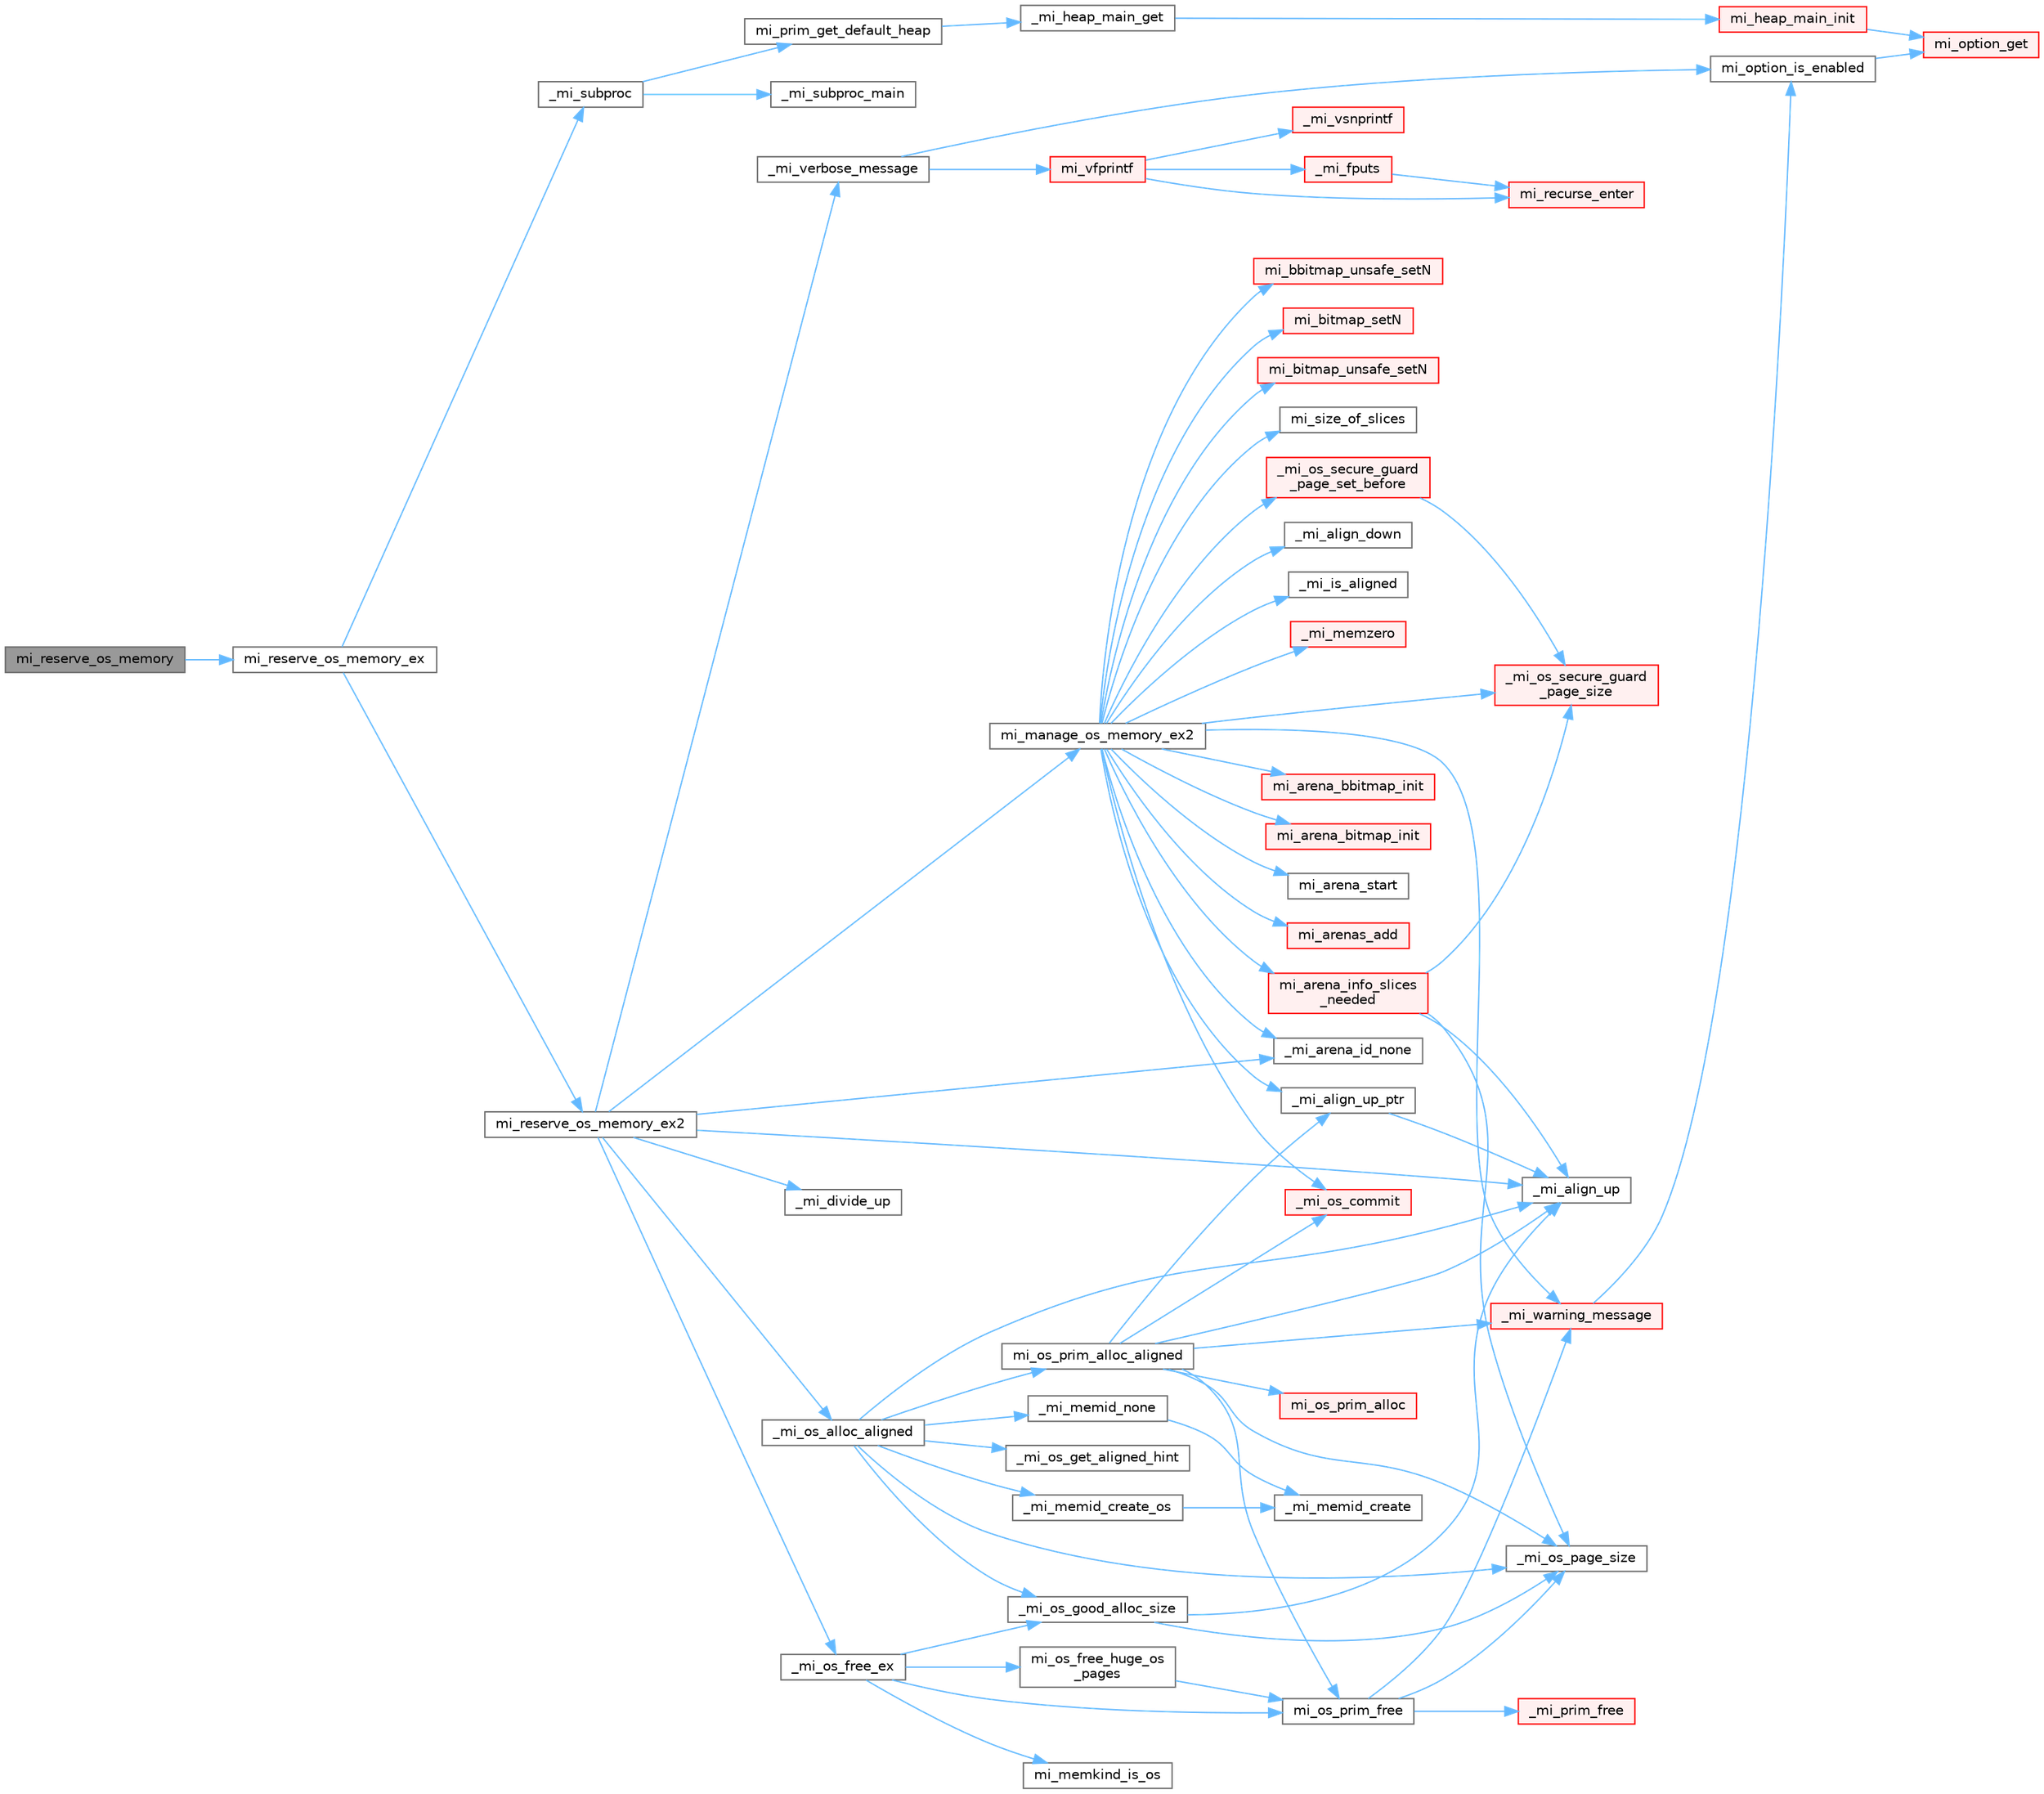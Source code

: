 digraph "mi_reserve_os_memory"
{
 // LATEX_PDF_SIZE
  bgcolor="transparent";
  edge [fontname=Helvetica,fontsize=10,labelfontname=Helvetica,labelfontsize=10];
  node [fontname=Helvetica,fontsize=10,shape=box,height=0.2,width=0.4];
  rankdir="LR";
  Node1 [id="Node000001",label="mi_reserve_os_memory",height=0.2,width=0.4,color="gray40", fillcolor="grey60", style="filled", fontcolor="black",tooltip=" "];
  Node1 -> Node2 [id="edge1_Node000001_Node000002",color="steelblue1",style="solid",tooltip=" "];
  Node2 [id="Node000002",label="mi_reserve_os_memory_ex",height=0.2,width=0.4,color="grey40", fillcolor="white", style="filled",URL="$group__extended.html#ga32f519797fd9a81acb4f52d36e6d751b",tooltip="Reserve OS memory to be managed in an arena."];
  Node2 -> Node3 [id="edge2_Node000002_Node000003",color="steelblue1",style="solid",tooltip=" "];
  Node3 [id="Node000003",label="_mi_subproc",height=0.2,width=0.4,color="grey40", fillcolor="white", style="filled",URL="$_e_a_s_t_l_2packages_2mimalloc_2src_2init_8c.html#ad7ba0b811f08490a3e64e9a7b3a03486",tooltip=" "];
  Node3 -> Node4 [id="edge3_Node000003_Node000004",color="steelblue1",style="solid",tooltip=" "];
  Node4 [id="Node000004",label="_mi_subproc_main",height=0.2,width=0.4,color="grey40", fillcolor="white", style="filled",URL="$_e_a_s_t_l_2packages_2mimalloc_2src_2init_8c.html#ab41c4f33f8195e6f62d943dc4d0a8d8a",tooltip=" "];
  Node3 -> Node5 [id="edge4_Node000003_Node000005",color="steelblue1",style="solid",tooltip=" "];
  Node5 [id="Node000005",label="mi_prim_get_default_heap",height=0.2,width=0.4,color="grey40", fillcolor="white", style="filled",URL="$prim_8h.html#a986e62564728229db3ccecbd6e97fd98",tooltip=" "];
  Node5 -> Node6 [id="edge5_Node000005_Node000006",color="steelblue1",style="solid",tooltip=" "];
  Node6 [id="Node000006",label="_mi_heap_main_get",height=0.2,width=0.4,color="grey40", fillcolor="white", style="filled",URL="$_e_a_s_t_l_2packages_2mimalloc_2src_2init_8c.html#a1feeb4148fb048caf23361152895a55c",tooltip=" "];
  Node6 -> Node7 [id="edge6_Node000006_Node000007",color="steelblue1",style="solid",tooltip=" "];
  Node7 [id="Node000007",label="mi_heap_main_init",height=0.2,width=0.4,color="red", fillcolor="#FFF0F0", style="filled",URL="$_e_a_s_t_l_2packages_2mimalloc_2src_2init_8c.html#a5d8b12ae7942ecf3eb4e8ffd313a263a",tooltip=" "];
  Node7 -> Node24 [id="edge7_Node000007_Node000024",color="steelblue1",style="solid",tooltip=" "];
  Node24 [id="Node000024",label="mi_option_get",height=0.2,width=0.4,color="red", fillcolor="#FFF0F0", style="filled",URL="$group__options.html#ga7e8af195cc81d3fa64ccf2662caa565a",tooltip=" "];
  Node2 -> Node69 [id="edge8_Node000002_Node000069",color="steelblue1",style="solid",tooltip=" "];
  Node69 [id="Node000069",label="mi_reserve_os_memory_ex2",height=0.2,width=0.4,color="grey40", fillcolor="white", style="filled",URL="$arena_8c.html#a6ed62ef4f6919a09b80aab57d79e4304",tooltip=" "];
  Node69 -> Node70 [id="edge9_Node000069_Node000070",color="steelblue1",style="solid",tooltip=" "];
  Node70 [id="Node000070",label="_mi_align_up",height=0.2,width=0.4,color="grey40", fillcolor="white", style="filled",URL="$_e_a_s_t_l_2packages_2mimalloc_2include_2mimalloc_2internal_8h.html#a7f35944d44d8a16365072023dd19e0da",tooltip=" "];
  Node69 -> Node71 [id="edge10_Node000069_Node000071",color="steelblue1",style="solid",tooltip=" "];
  Node71 [id="Node000071",label="_mi_arena_id_none",height=0.2,width=0.4,color="grey40", fillcolor="white", style="filled",URL="$arena_8c.html#a3f182e53b3afc059fe50cb4ad6756dc1",tooltip=" "];
  Node69 -> Node72 [id="edge11_Node000069_Node000072",color="steelblue1",style="solid",tooltip=" "];
  Node72 [id="Node000072",label="_mi_divide_up",height=0.2,width=0.4,color="grey40", fillcolor="white", style="filled",URL="$_e_a_s_t_l_2packages_2mimalloc_2include_2mimalloc_2internal_8h.html#a693e5b64e9a4644c716974dda2395edc",tooltip=" "];
  Node69 -> Node73 [id="edge12_Node000069_Node000073",color="steelblue1",style="solid",tooltip=" "];
  Node73 [id="Node000073",label="_mi_os_alloc_aligned",height=0.2,width=0.4,color="grey40", fillcolor="white", style="filled",URL="$os_8c.html#afce7c8636aa29141d98edb847cd6f859",tooltip=" "];
  Node73 -> Node70 [id="edge13_Node000073_Node000070",color="steelblue1",style="solid",tooltip=" "];
  Node73 -> Node74 [id="edge14_Node000073_Node000074",color="steelblue1",style="solid",tooltip=" "];
  Node74 [id="Node000074",label="_mi_memid_create_os",height=0.2,width=0.4,color="grey40", fillcolor="white", style="filled",URL="$_e_a_s_t_l_2packages_2mimalloc_2include_2mimalloc_2internal_8h.html#a09383ef9229fc236d59aadf1acc9268c",tooltip=" "];
  Node74 -> Node66 [id="edge15_Node000074_Node000066",color="steelblue1",style="solid",tooltip=" "];
  Node66 [id="Node000066",label="_mi_memid_create",height=0.2,width=0.4,color="grey40", fillcolor="white", style="filled",URL="$_e_a_s_t_l_2packages_2mimalloc_2include_2mimalloc_2internal_8h.html#a666352100ead3b22c4cd8ac803b1b1f8",tooltip=" "];
  Node73 -> Node75 [id="edge16_Node000073_Node000075",color="steelblue1",style="solid",tooltip=" "];
  Node75 [id="Node000075",label="_mi_memid_none",height=0.2,width=0.4,color="grey40", fillcolor="white", style="filled",URL="$_e_a_s_t_l_2packages_2mimalloc_2include_2mimalloc_2internal_8h.html#a130091d8591ac82c587dace216eca4d2",tooltip=" "];
  Node75 -> Node66 [id="edge17_Node000075_Node000066",color="steelblue1",style="solid",tooltip=" "];
  Node73 -> Node76 [id="edge18_Node000073_Node000076",color="steelblue1",style="solid",tooltip=" "];
  Node76 [id="Node000076",label="_mi_os_get_aligned_hint",height=0.2,width=0.4,color="grey40", fillcolor="white", style="filled",URL="$os_8c.html#a91db0c766bc3be65860971d827244f70",tooltip=" "];
  Node73 -> Node77 [id="edge19_Node000073_Node000077",color="steelblue1",style="solid",tooltip=" "];
  Node77 [id="Node000077",label="_mi_os_good_alloc_size",height=0.2,width=0.4,color="grey40", fillcolor="white", style="filled",URL="$os_8c.html#aa30b56bf7b30da1c4f35323cfccce4f1",tooltip=" "];
  Node77 -> Node70 [id="edge20_Node000077_Node000070",color="steelblue1",style="solid",tooltip=" "];
  Node77 -> Node78 [id="edge21_Node000077_Node000078",color="steelblue1",style="solid",tooltip=" "];
  Node78 [id="Node000078",label="_mi_os_page_size",height=0.2,width=0.4,color="grey40", fillcolor="white", style="filled",URL="$os_8c.html#a723e4c95209d4c6282b53317473e83d5",tooltip=" "];
  Node73 -> Node78 [id="edge22_Node000073_Node000078",color="steelblue1",style="solid",tooltip=" "];
  Node73 -> Node79 [id="edge23_Node000073_Node000079",color="steelblue1",style="solid",tooltip=" "];
  Node79 [id="Node000079",label="mi_os_prim_alloc_aligned",height=0.2,width=0.4,color="grey40", fillcolor="white", style="filled",URL="$os_8c.html#a661fb4f8ebc2ec073a2652b6eb21698b",tooltip=" "];
  Node79 -> Node70 [id="edge24_Node000079_Node000070",color="steelblue1",style="solid",tooltip=" "];
  Node79 -> Node80 [id="edge25_Node000079_Node000080",color="steelblue1",style="solid",tooltip=" "];
  Node80 [id="Node000080",label="_mi_align_up_ptr",height=0.2,width=0.4,color="grey40", fillcolor="white", style="filled",URL="$_e_a_s_t_l_2packages_2mimalloc_2include_2mimalloc_2internal_8h.html#ac76001cb6de6586632eb7fb6c1795a77",tooltip=" "];
  Node80 -> Node70 [id="edge26_Node000080_Node000070",color="steelblue1",style="solid",tooltip=" "];
  Node79 -> Node81 [id="edge27_Node000079_Node000081",color="steelblue1",style="solid",tooltip=" "];
  Node81 [id="Node000081",label="_mi_os_commit",height=0.2,width=0.4,color="red", fillcolor="#FFF0F0", style="filled",URL="$os_8c.html#acef931ae1be3c3ddb6ee125a8267a84e",tooltip=" "];
  Node79 -> Node78 [id="edge28_Node000079_Node000078",color="steelblue1",style="solid",tooltip=" "];
  Node79 -> Node22 [id="edge29_Node000079_Node000022",color="steelblue1",style="solid",tooltip=" "];
  Node22 [id="Node000022",label="_mi_warning_message",height=0.2,width=0.4,color="red", fillcolor="#FFF0F0", style="filled",URL="$options_8c.html#ac253cac2ca24fb63be7f4937ac620dc4",tooltip=" "];
  Node22 -> Node23 [id="edge30_Node000022_Node000023",color="steelblue1",style="solid",tooltip=" "];
  Node23 [id="Node000023",label="mi_option_is_enabled",height=0.2,width=0.4,color="grey40", fillcolor="white", style="filled",URL="$group__options.html#ga459ad98f18b3fc9275474807fe0ca188",tooltip=" "];
  Node23 -> Node24 [id="edge31_Node000023_Node000024",color="steelblue1",style="solid",tooltip=" "];
  Node79 -> Node89 [id="edge32_Node000079_Node000089",color="steelblue1",style="solid",tooltip=" "];
  Node89 [id="Node000089",label="mi_os_prim_alloc",height=0.2,width=0.4,color="red", fillcolor="#FFF0F0", style="filled",URL="$os_8c.html#ac50f6ac4cacc85db44bcdfbe89f941b8",tooltip=" "];
  Node79 -> Node114 [id="edge33_Node000079_Node000114",color="steelblue1",style="solid",tooltip=" "];
  Node114 [id="Node000114",label="mi_os_prim_free",height=0.2,width=0.4,color="grey40", fillcolor="white", style="filled",URL="$os_8c.html#a52be3cf3bbf0a792b75a16e6d8c54a6e",tooltip=" "];
  Node114 -> Node78 [id="edge34_Node000114_Node000078",color="steelblue1",style="solid",tooltip=" "];
  Node114 -> Node115 [id="edge35_Node000114_Node000115",color="steelblue1",style="solid",tooltip=" "];
  Node115 [id="Node000115",label="_mi_prim_free",height=0.2,width=0.4,color="red", fillcolor="#FFF0F0", style="filled",URL="$windows_2prim_8c.html#a709e08e93548cbede90a196d306ab4f9",tooltip=" "];
  Node114 -> Node22 [id="edge36_Node000114_Node000022",color="steelblue1",style="solid",tooltip=" "];
  Node69 -> Node117 [id="edge37_Node000069_Node000117",color="steelblue1",style="solid",tooltip=" "];
  Node117 [id="Node000117",label="_mi_os_free_ex",height=0.2,width=0.4,color="grey40", fillcolor="white", style="filled",URL="$os_8c.html#aeadf7a5475ecac072880a4c415d85c75",tooltip=" "];
  Node117 -> Node77 [id="edge38_Node000117_Node000077",color="steelblue1",style="solid",tooltip=" "];
  Node117 -> Node118 [id="edge39_Node000117_Node000118",color="steelblue1",style="solid",tooltip=" "];
  Node118 [id="Node000118",label="mi_memkind_is_os",height=0.2,width=0.4,color="grey40", fillcolor="white", style="filled",URL="$types_8h.html#a7b53315c793e6a0934fb369cfb0dc388",tooltip=" "];
  Node117 -> Node119 [id="edge40_Node000117_Node000119",color="steelblue1",style="solid",tooltip=" "];
  Node119 [id="Node000119",label="mi_os_free_huge_os\l_pages",height=0.2,width=0.4,color="grey40", fillcolor="white", style="filled",URL="$os_8c.html#aa0a58080699361b65ccbf1a97f99edee",tooltip=" "];
  Node119 -> Node114 [id="edge41_Node000119_Node000114",color="steelblue1",style="solid",tooltip=" "];
  Node117 -> Node114 [id="edge42_Node000117_Node000114",color="steelblue1",style="solid",tooltip=" "];
  Node69 -> Node113 [id="edge43_Node000069_Node000113",color="steelblue1",style="solid",tooltip=" "];
  Node113 [id="Node000113",label="_mi_verbose_message",height=0.2,width=0.4,color="grey40", fillcolor="white", style="filled",URL="$options_8c.html#ab9890036c5acb25eacd13bec3a6b0c68",tooltip=" "];
  Node113 -> Node23 [id="edge44_Node000113_Node000023",color="steelblue1",style="solid",tooltip=" "];
  Node113 -> Node52 [id="edge45_Node000113_Node000052",color="steelblue1",style="solid",tooltip=" "];
  Node52 [id="Node000052",label="mi_vfprintf",height=0.2,width=0.4,color="red", fillcolor="#FFF0F0", style="filled",URL="$options_8c.html#a1f31f62f178fb5309451aa44c8d25327",tooltip=" "];
  Node52 -> Node53 [id="edge46_Node000052_Node000053",color="steelblue1",style="solid",tooltip=" "];
  Node53 [id="Node000053",label="_mi_fputs",height=0.2,width=0.4,color="red", fillcolor="#FFF0F0", style="filled",URL="$options_8c.html#a74eecad8676654f59f427a84ccc5c19d",tooltip=" "];
  Node53 -> Node54 [id="edge47_Node000053_Node000054",color="steelblue1",style="solid",tooltip=" "];
  Node54 [id="Node000054",label="mi_recurse_enter",height=0.2,width=0.4,color="red", fillcolor="#FFF0F0", style="filled",URL="$options_8c.html#a1fdb7bd3b10624ddeabe0988c52a1285",tooltip=" "];
  Node52 -> Node46 [id="edge48_Node000052_Node000046",color="steelblue1",style="solid",tooltip=" "];
  Node46 [id="Node000046",label="_mi_vsnprintf",height=0.2,width=0.4,color="red", fillcolor="#FFF0F0", style="filled",URL="$libc_8c.html#a8991188606f00dc8665aa14d8e7dab83",tooltip=" "];
  Node52 -> Node54 [id="edge49_Node000052_Node000054",color="steelblue1",style="solid",tooltip=" "];
  Node69 -> Node120 [id="edge50_Node000069_Node000120",color="steelblue1",style="solid",tooltip=" "];
  Node120 [id="Node000120",label="mi_manage_os_memory_ex2",height=0.2,width=0.4,color="grey40", fillcolor="white", style="filled",URL="$arena_8c.html#abe500bfc5b4b2c0c88ca14c9ba443fca",tooltip=" "];
  Node120 -> Node88 [id="edge51_Node000120_Node000088",color="steelblue1",style="solid",tooltip=" "];
  Node88 [id="Node000088",label="_mi_align_down",height=0.2,width=0.4,color="grey40", fillcolor="white", style="filled",URL="$_e_a_s_t_l_2packages_2mimalloc_2include_2mimalloc_2internal_8h.html#ae0f2f8d6ceafe97eed3962f752cb9975",tooltip=" "];
  Node120 -> Node80 [id="edge52_Node000120_Node000080",color="steelblue1",style="solid",tooltip=" "];
  Node120 -> Node71 [id="edge53_Node000120_Node000071",color="steelblue1",style="solid",tooltip=" "];
  Node120 -> Node103 [id="edge54_Node000120_Node000103",color="steelblue1",style="solid",tooltip=" "];
  Node103 [id="Node000103",label="_mi_is_aligned",height=0.2,width=0.4,color="grey40", fillcolor="white", style="filled",URL="$_e_a_s_t_l_2packages_2mimalloc_2include_2mimalloc_2internal_8h.html#ad446ae4d82cbdbd78dfbe46fa2330555",tooltip=" "];
  Node120 -> Node58 [id="edge55_Node000120_Node000058",color="steelblue1",style="solid",tooltip=" "];
  Node58 [id="Node000058",label="_mi_memzero",height=0.2,width=0.4,color="red", fillcolor="#FFF0F0", style="filled",URL="$_e_a_s_t_l_2packages_2mimalloc_2include_2mimalloc_2internal_8h.html#a621a19b2339e1a1d23f8bc1a96eb3b54",tooltip=" "];
  Node120 -> Node81 [id="edge56_Node000120_Node000081",color="steelblue1",style="solid",tooltip=" "];
  Node120 -> Node121 [id="edge57_Node000120_Node000121",color="steelblue1",style="solid",tooltip=" "];
  Node121 [id="Node000121",label="_mi_os_secure_guard\l_page_set_before",height=0.2,width=0.4,color="red", fillcolor="#FFF0F0", style="filled",URL="$os_8c.html#aac8deca2b283afa161d538be5b073e23",tooltip=" "];
  Node121 -> Node129 [id="edge58_Node000121_Node000129",color="steelblue1",style="solid",tooltip=" "];
  Node129 [id="Node000129",label="_mi_os_secure_guard\l_page_size",height=0.2,width=0.4,color="red", fillcolor="#FFF0F0", style="filled",URL="$os_8c.html#a2daf38bcf9e1a42db5038d237354fbe2",tooltip=" "];
  Node120 -> Node129 [id="edge59_Node000120_Node000129",color="steelblue1",style="solid",tooltip=" "];
  Node120 -> Node22 [id="edge60_Node000120_Node000022",color="steelblue1",style="solid",tooltip=" "];
  Node120 -> Node131 [id="edge61_Node000120_Node000131",color="steelblue1",style="solid",tooltip=" "];
  Node131 [id="Node000131",label="mi_arena_bbitmap_init",height=0.2,width=0.4,color="red", fillcolor="#FFF0F0", style="filled",URL="$arena_8c.html#a4f21e29d9ba749305335931407f06a9b",tooltip=" "];
  Node120 -> Node136 [id="edge62_Node000120_Node000136",color="steelblue1",style="solid",tooltip=" "];
  Node136 [id="Node000136",label="mi_arena_bitmap_init",height=0.2,width=0.4,color="red", fillcolor="#FFF0F0", style="filled",URL="$arena_8c.html#a13b4f9a7a5bfbbd55e29b5c4edf49ada",tooltip=" "];
  Node120 -> Node139 [id="edge63_Node000120_Node000139",color="steelblue1",style="solid",tooltip=" "];
  Node139 [id="Node000139",label="mi_arena_info_slices\l_needed",height=0.2,width=0.4,color="red", fillcolor="#FFF0F0", style="filled",URL="$arena_8c.html#aa24a6fd5087dd6cb501769f734b28379",tooltip=" "];
  Node139 -> Node70 [id="edge64_Node000139_Node000070",color="steelblue1",style="solid",tooltip=" "];
  Node139 -> Node78 [id="edge65_Node000139_Node000078",color="steelblue1",style="solid",tooltip=" "];
  Node139 -> Node129 [id="edge66_Node000139_Node000129",color="steelblue1",style="solid",tooltip=" "];
  Node120 -> Node141 [id="edge67_Node000120_Node000141",color="steelblue1",style="solid",tooltip=" "];
  Node141 [id="Node000141",label="mi_arena_start",height=0.2,width=0.4,color="grey40", fillcolor="white", style="filled",URL="$arena_8c.html#a8aa073deb4be73d4bbc7b27864c55cd4",tooltip=" "];
  Node120 -> Node142 [id="edge68_Node000120_Node000142",color="steelblue1",style="solid",tooltip=" "];
  Node142 [id="Node000142",label="mi_arenas_add",height=0.2,width=0.4,color="red", fillcolor="#FFF0F0", style="filled",URL="$arena_8c.html#a9f408e7daa5afe468f73c26aee9e2648",tooltip=" "];
  Node120 -> Node145 [id="edge69_Node000120_Node000145",color="steelblue1",style="solid",tooltip=" "];
  Node145 [id="Node000145",label="mi_bbitmap_unsafe_setN",height=0.2,width=0.4,color="red", fillcolor="#FFF0F0", style="filled",URL="$bitmap_8c.html#a370a9392dc0bbcf78d5ff77ca2a9e15b",tooltip=" "];
  Node120 -> Node164 [id="edge70_Node000120_Node000164",color="steelblue1",style="solid",tooltip=" "];
  Node164 [id="Node000164",label="mi_bitmap_setN",height=0.2,width=0.4,color="red", fillcolor="#FFF0F0", style="filled",URL="$bitmap_8c.html#a8b50ea67e216213718b39a8bdc71c089",tooltip=" "];
  Node120 -> Node167 [id="edge71_Node000120_Node000167",color="steelblue1",style="solid",tooltip=" "];
  Node167 [id="Node000167",label="mi_bitmap_unsafe_setN",height=0.2,width=0.4,color="red", fillcolor="#FFF0F0", style="filled",URL="$bitmap_8c.html#a563a4de12743448216d8b9763ce0fcbf",tooltip=" "];
  Node120 -> Node169 [id="edge72_Node000120_Node000169",color="steelblue1",style="solid",tooltip=" "];
  Node169 [id="Node000169",label="mi_size_of_slices",height=0.2,width=0.4,color="grey40", fillcolor="white", style="filled",URL="$_e_a_s_t_l_2packages_2mimalloc_2include_2mimalloc_2internal_8h.html#ae8e31ea92ee1ee2f1a93ea87d0184436",tooltip=" "];
}
